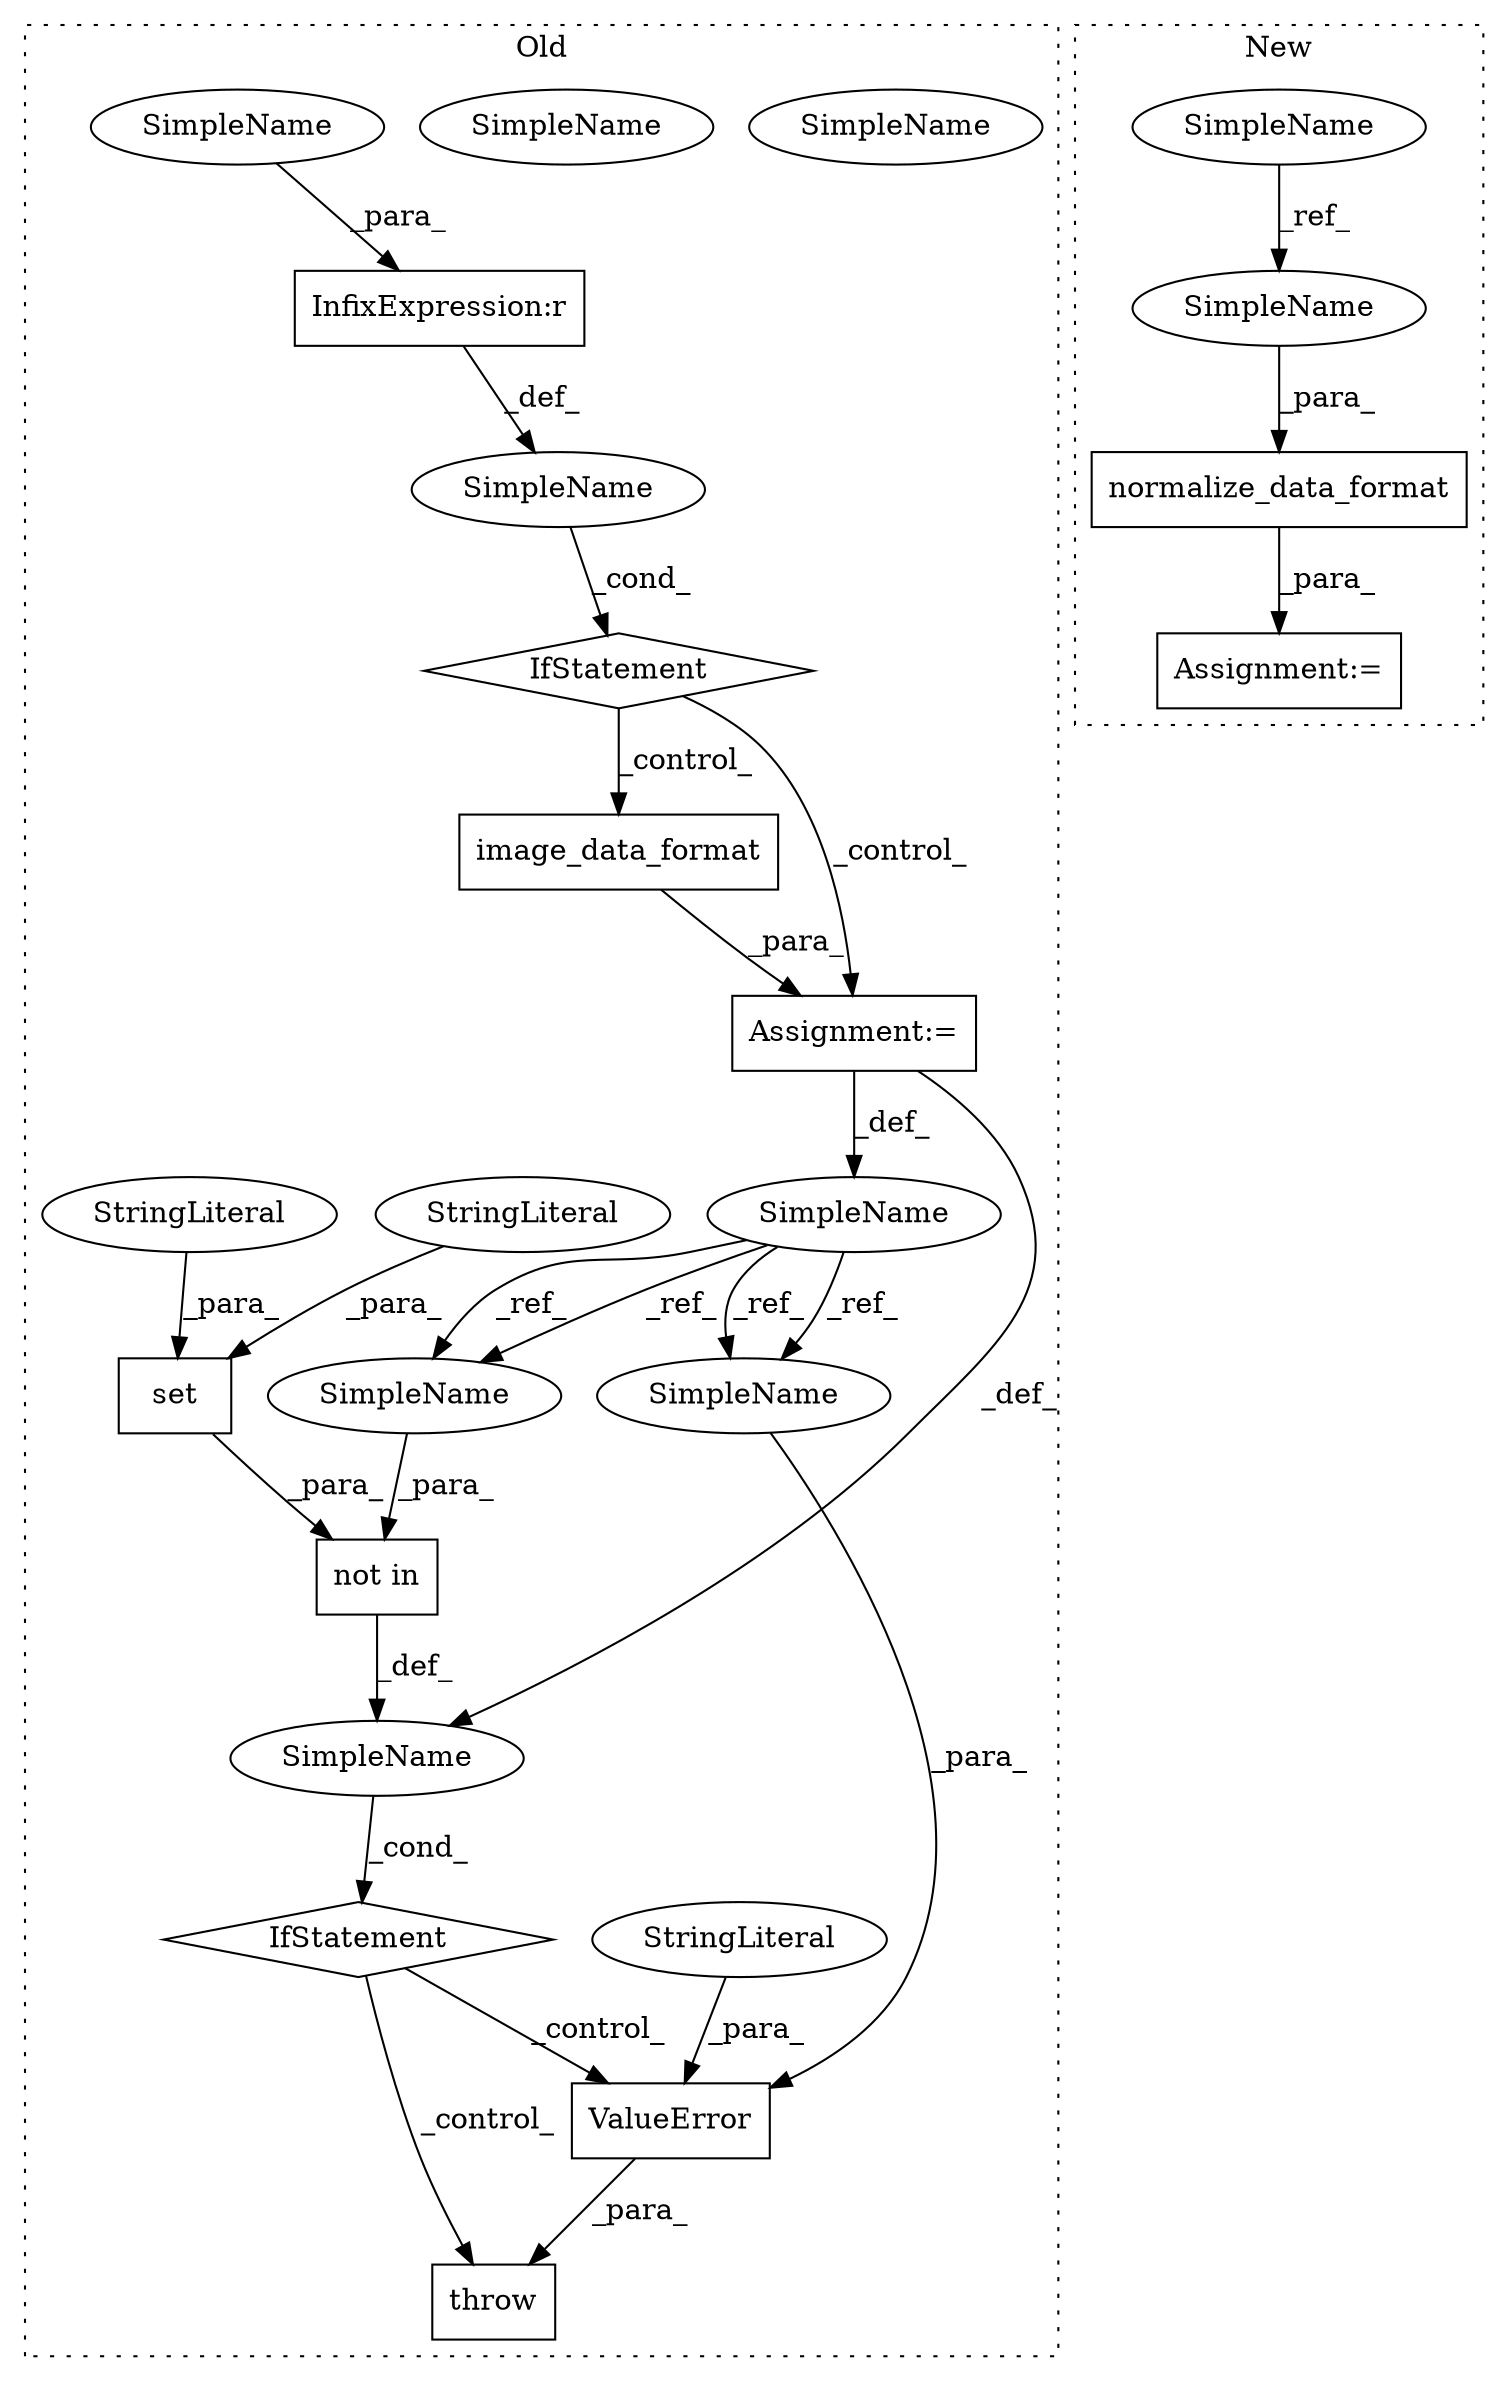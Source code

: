 digraph G {
subgraph cluster0 {
1 [label="not in" a="108" s="65221" l="56" shape="box"];
3 [label="IfStatement" a="25" s="65213,65277" l="8,2" shape="diamond"];
4 [label="image_data_format" a="32" s="65182" l="19" shape="box"];
5 [label="IfStatement" a="25" s="65137,65160" l="4,2" shape="diamond"];
6 [label="set" a="32" s="65240,65276" l="4,1" shape="box"];
7 [label="SimpleName" a="42" s="" l="" shape="ellipse"];
8 [label="StringLiteral" a="45" s="65244" l="16" shape="ellipse"];
9 [label="StringLiteral" a="45" s="65261" l="15" shape="ellipse"];
10 [label="InfixExpression:r" a="27" s="65152" l="4" shape="box"];
11 [label="Assignment:=" a="7" s="65181" l="1" shape="box"];
14 [label="SimpleName" a="42" s="" l="" shape="ellipse"];
15 [label="throw" a="53" s="65287" l="6" shape="box"];
16 [label="SimpleName" a="42" s="65170" l="11" shape="ellipse"];
17 [label="ValueError" a="32" s="65293,65338" l="11,1" shape="box"];
18 [label="StringLiteral" a="45" s="65304" l="22" shape="ellipse"];
20 [label="SimpleName" a="42" s="65221" l="11" shape="ellipse"];
21 [label="SimpleName" a="42" s="65327" l="11" shape="ellipse"];
22 [label="SimpleName" a="42" s="65221" l="11" shape="ellipse"];
23 [label="SimpleName" a="42" s="65327" l="11" shape="ellipse"];
24 [label="SimpleName" a="42" s="65141" l="11" shape="ellipse"];
label = "Old";
style="dotted";
}
subgraph cluster1 {
2 [label="normalize_data_format" a="32" s="64159,64192" l="22,1" shape="box"];
12 [label="Assignment:=" a="7" s="64158" l="1" shape="box"];
13 [label="SimpleName" a="42" s="63909" l="11" shape="ellipse"];
19 [label="SimpleName" a="42" s="64181" l="11" shape="ellipse"];
label = "New";
style="dotted";
}
1 -> 14 [label="_def_"];
2 -> 12 [label="_para_"];
3 -> 15 [label="_control_"];
3 -> 17 [label="_control_"];
4 -> 11 [label="_para_"];
5 -> 11 [label="_control_"];
5 -> 4 [label="_control_"];
6 -> 1 [label="_para_"];
7 -> 5 [label="_cond_"];
8 -> 6 [label="_para_"];
9 -> 6 [label="_para_"];
10 -> 7 [label="_def_"];
11 -> 14 [label="_def_"];
11 -> 16 [label="_def_"];
13 -> 19 [label="_ref_"];
14 -> 3 [label="_cond_"];
16 -> 22 [label="_ref_"];
16 -> 22 [label="_ref_"];
16 -> 23 [label="_ref_"];
16 -> 23 [label="_ref_"];
17 -> 15 [label="_para_"];
18 -> 17 [label="_para_"];
19 -> 2 [label="_para_"];
22 -> 1 [label="_para_"];
23 -> 17 [label="_para_"];
24 -> 10 [label="_para_"];
}